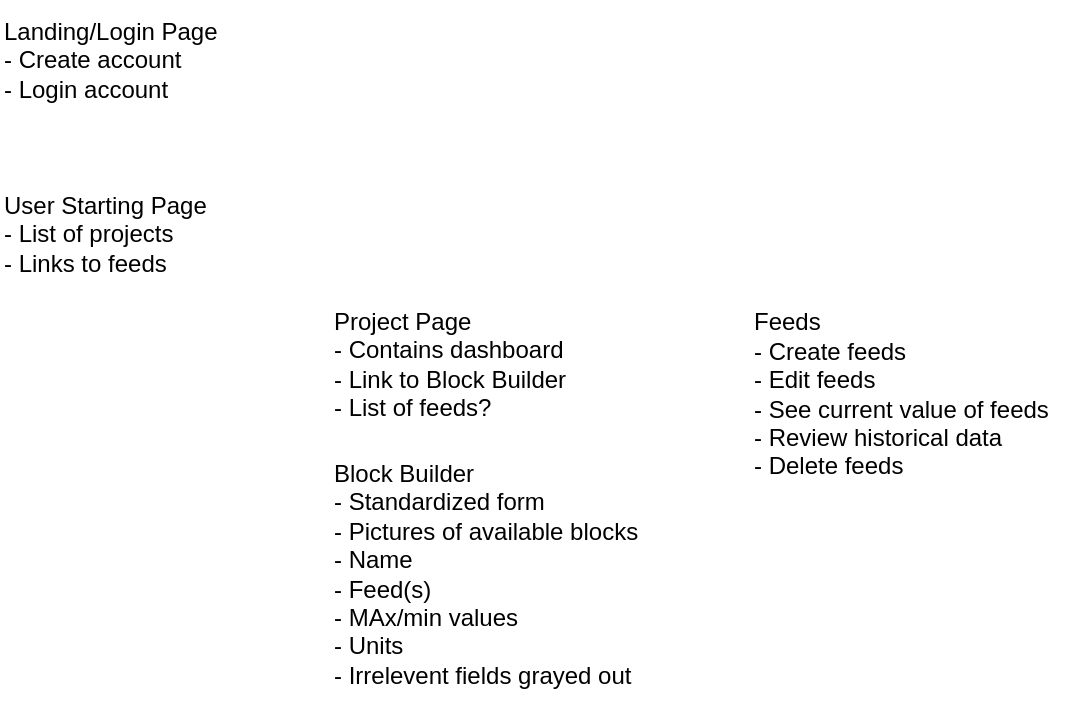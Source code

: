 <mxfile version="28.1.2">
  <diagram name="Page-1" id="5z9qOqywwCA80-FcHPdr">
    <mxGraphModel dx="878" dy="613" grid="1" gridSize="10" guides="1" tooltips="1" connect="1" arrows="1" fold="1" page="1" pageScale="1" pageWidth="850" pageHeight="1100" math="0" shadow="0">
      <root>
        <mxCell id="0" />
        <mxCell id="1" parent="0" />
        <mxCell id="zaSsUVJOCB6Sra8O_OCD-1" value="Landing/Login Page&lt;div&gt;- Create account&lt;/div&gt;&lt;div&gt;- Login account&lt;/div&gt;" style="text;html=1;align=left;verticalAlign=middle;resizable=0;points=[];autosize=1;strokeColor=none;fillColor=none;" vertex="1" parent="1">
          <mxGeometry x="65" y="73" width="130" height="60" as="geometry" />
        </mxCell>
        <mxCell id="zaSsUVJOCB6Sra8O_OCD-2" value="&lt;div style=&quot;text-align: center;&quot;&gt;&lt;span style=&quot;background-color: transparent; color: light-dark(rgb(0, 0, 0), rgb(255, 255, 255));&quot;&gt;User Starting Page&lt;/span&gt;&lt;/div&gt;&lt;div&gt;- List of projects&lt;/div&gt;&lt;div style=&quot;&quot;&gt;- Links to feeds&lt;/div&gt;" style="text;html=1;align=left;verticalAlign=middle;resizable=0;points=[];autosize=1;strokeColor=none;fillColor=none;" vertex="1" parent="1">
          <mxGeometry x="65" y="160" width="120" height="60" as="geometry" />
        </mxCell>
        <mxCell id="zaSsUVJOCB6Sra8O_OCD-3" value="Project Page&lt;br&gt;&lt;div style=&quot;&quot;&gt;&lt;span style=&quot;background-color: transparent; color: light-dark(rgb(0, 0, 0), rgb(255, 255, 255));&quot;&gt;- Contains dashboard&lt;/span&gt;&lt;/div&gt;&lt;div style=&quot;&quot;&gt;&lt;span style=&quot;background-color: transparent; color: light-dark(rgb(0, 0, 0), rgb(255, 255, 255));&quot;&gt;- Link to Block Builder&lt;/span&gt;&lt;/div&gt;&lt;div style=&quot;&quot;&gt;&lt;span style=&quot;background-color: transparent; color: light-dark(rgb(0, 0, 0), rgb(255, 255, 255));&quot;&gt;- List of feeds?&lt;/span&gt;&lt;/div&gt;" style="text;html=1;align=left;verticalAlign=middle;resizable=0;points=[];autosize=1;strokeColor=none;fillColor=none;" vertex="1" parent="1">
          <mxGeometry x="230" y="220" width="140" height="70" as="geometry" />
        </mxCell>
        <mxCell id="zaSsUVJOCB6Sra8O_OCD-4" value="&lt;div style=&quot;&quot;&gt;&lt;span style=&quot;background-color: transparent; color: light-dark(rgb(0, 0, 0), rgb(255, 255, 255));&quot;&gt;Block Builder&lt;/span&gt;&lt;/div&gt;&lt;div style=&quot;&quot;&gt;- Standardized form&lt;/div&gt;&lt;div&gt;- Pictures of available blocks&lt;/div&gt;&lt;div&gt;- Name&lt;/div&gt;&lt;div&gt;- Feed(s)&lt;/div&gt;&lt;div&gt;- MAx/min values&lt;/div&gt;&lt;div&gt;- Units&lt;/div&gt;&lt;div&gt;- Irrelevent fields grayed out&lt;/div&gt;" style="text;html=1;align=left;verticalAlign=middle;resizable=0;points=[];autosize=1;strokeColor=none;fillColor=none;" vertex="1" parent="1">
          <mxGeometry x="230" y="295" width="180" height="130" as="geometry" />
        </mxCell>
        <mxCell id="zaSsUVJOCB6Sra8O_OCD-5" value="Feeds&lt;div&gt;- Create feeds&lt;/div&gt;&lt;div&gt;- Edit feeds&lt;/div&gt;&lt;div&gt;- See current value of feeds&lt;/div&gt;&lt;div&gt;- Review historical data&lt;/div&gt;&lt;div&gt;- Delete feeds&lt;/div&gt;" style="text;html=1;align=left;verticalAlign=middle;resizable=0;points=[];autosize=1;strokeColor=none;fillColor=none;" vertex="1" parent="1">
          <mxGeometry x="440" y="220" width="170" height="100" as="geometry" />
        </mxCell>
      </root>
    </mxGraphModel>
  </diagram>
</mxfile>

